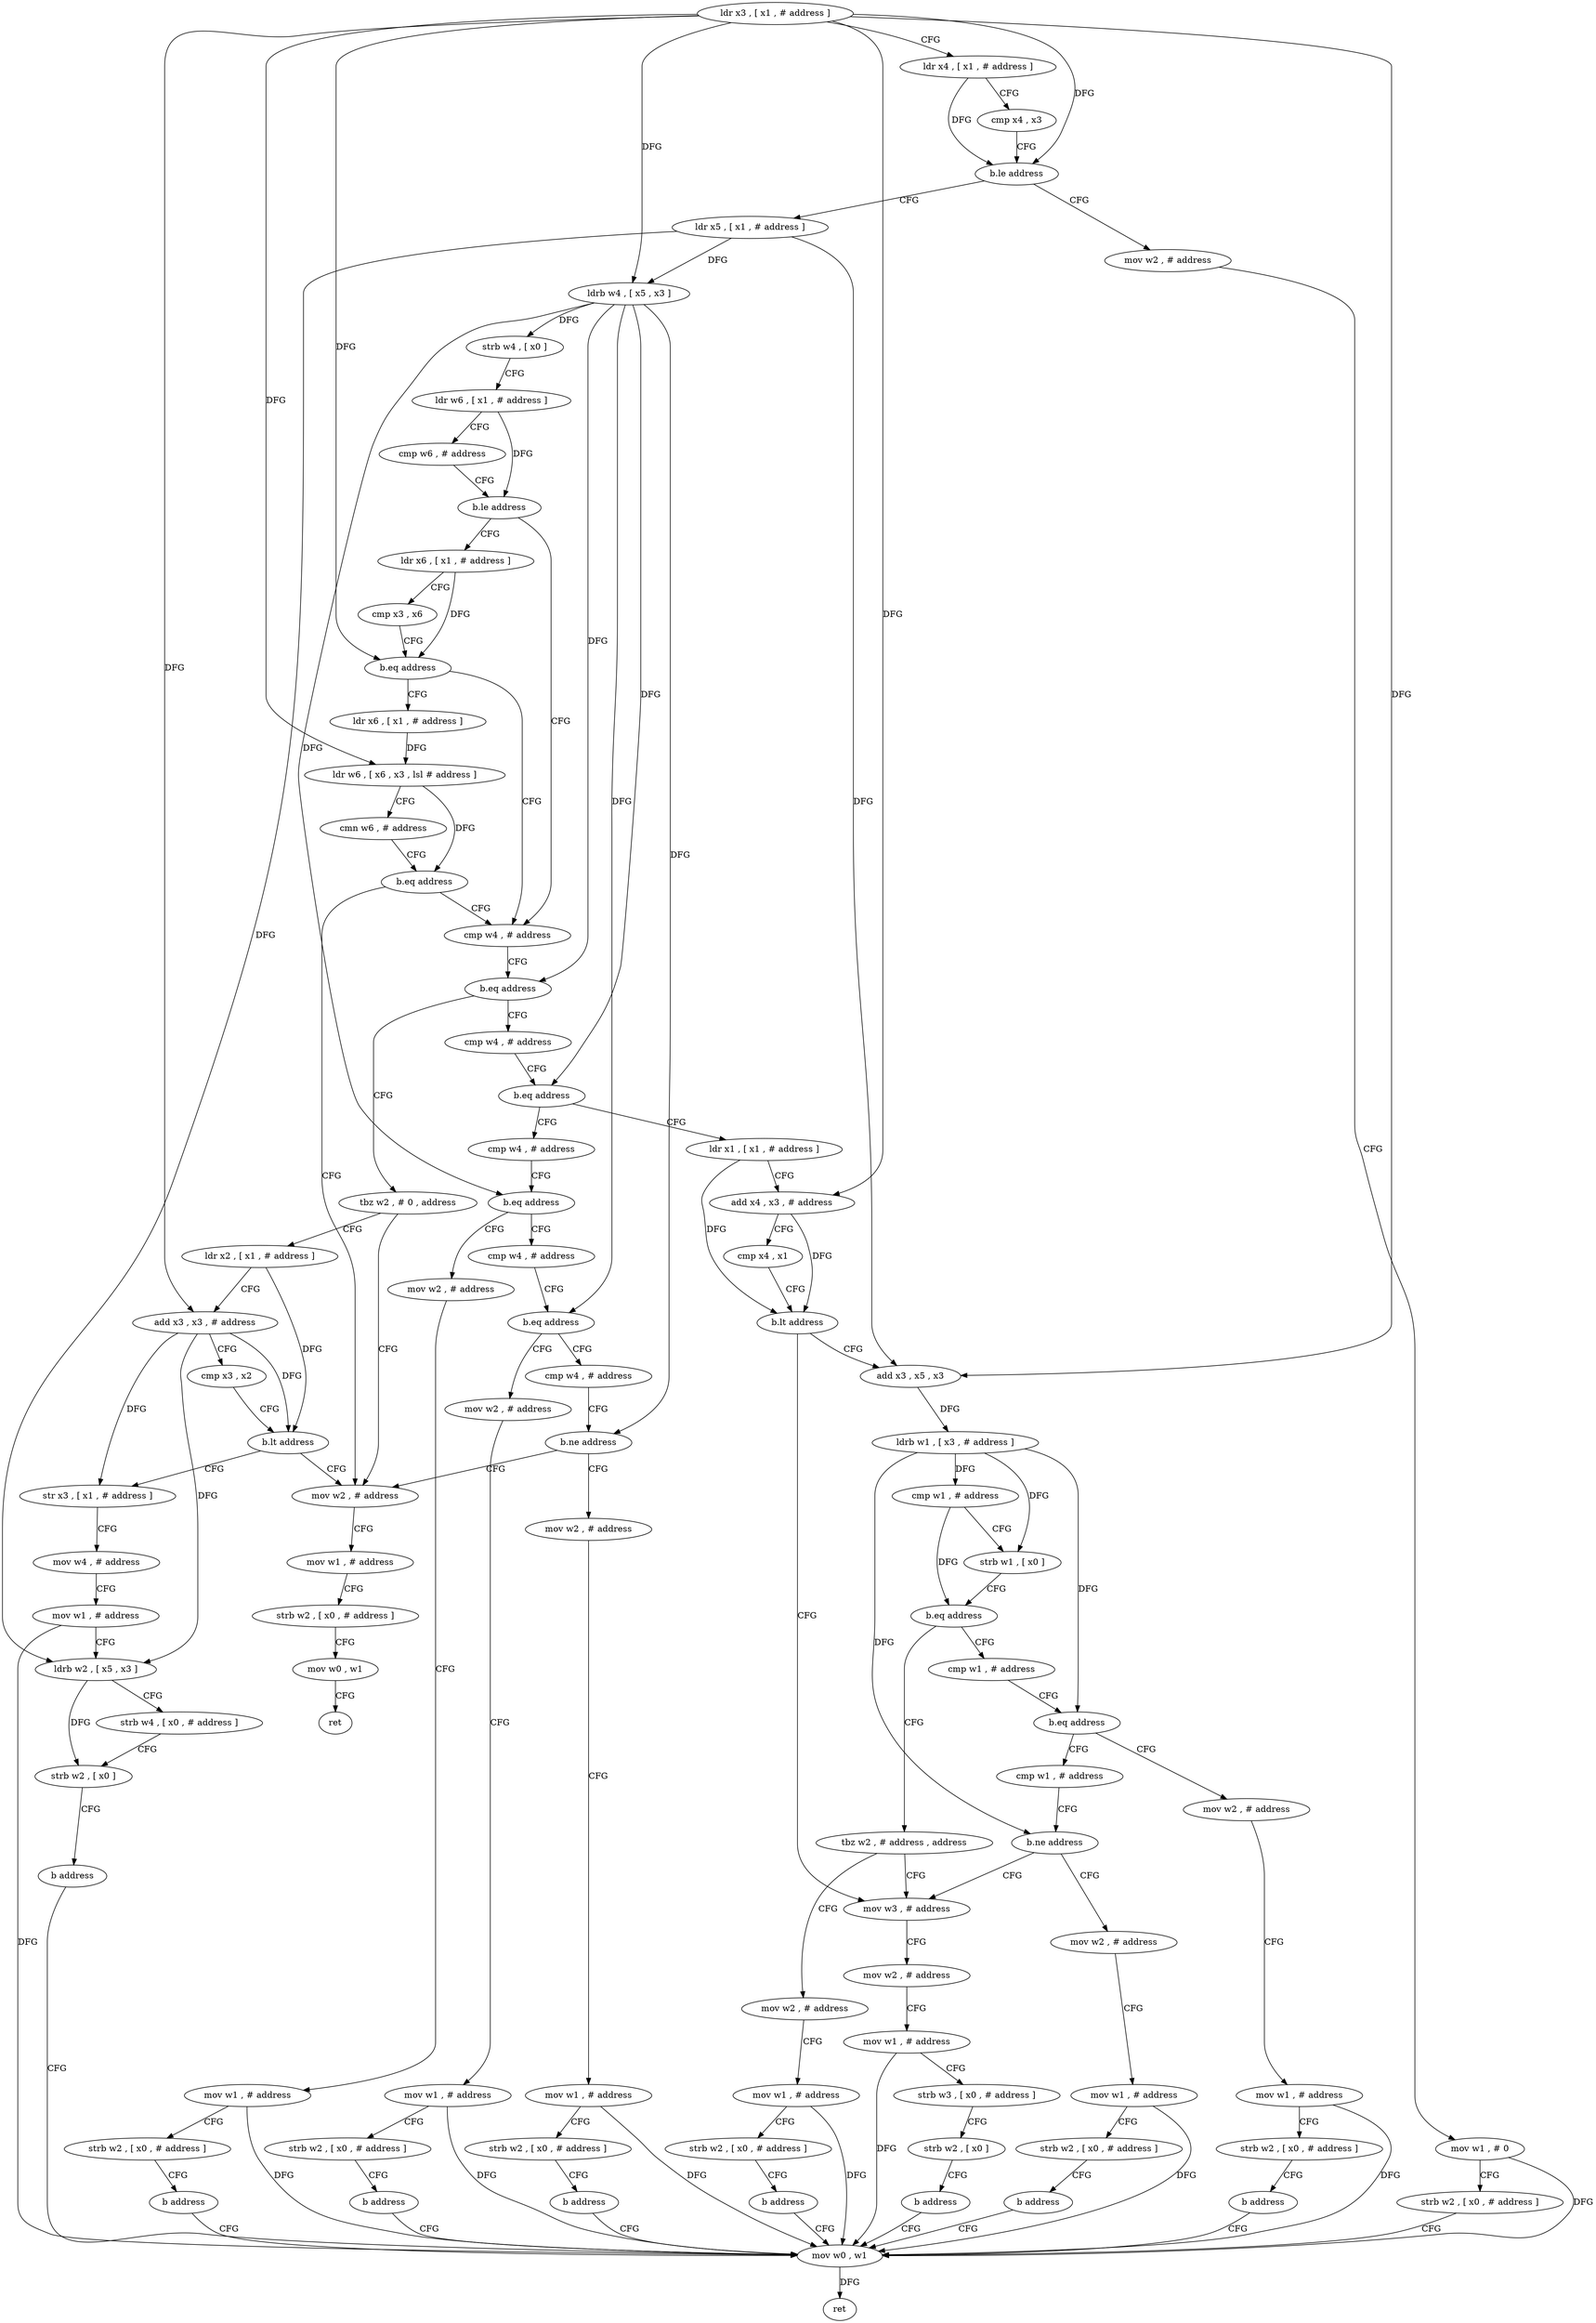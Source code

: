 digraph "func" {
"4318264" [label = "ldr x3 , [ x1 , # address ]" ]
"4318268" [label = "ldr x4 , [ x1 , # address ]" ]
"4318272" [label = "cmp x4 , x3" ]
"4318276" [label = "b.le address" ]
"4318392" [label = "mov w2 , # address" ]
"4318280" [label = "ldr x5 , [ x1 , # address ]" ]
"4318396" [label = "mov w1 , # 0" ]
"4318400" [label = "strb w2 , [ x0 , # address ]" ]
"4318404" [label = "mov w0 , w1" ]
"4318284" [label = "ldrb w4 , [ x5 , x3 ]" ]
"4318288" [label = "strb w4 , [ x0 ]" ]
"4318292" [label = "ldr w6 , [ x1 , # address ]" ]
"4318296" [label = "cmp w6 , # address" ]
"4318300" [label = "b.le address" ]
"4318332" [label = "cmp w4 , # address" ]
"4318304" [label = "ldr x6 , [ x1 , # address ]" ]
"4318336" [label = "b.eq address" ]
"4318416" [label = "tbz w2 , # 0 , address" ]
"4318340" [label = "cmp w4 , # address" ]
"4318308" [label = "cmp x3 , x6" ]
"4318312" [label = "b.eq address" ]
"4318316" [label = "ldr x6 , [ x1 , # address ]" ]
"4318436" [label = "mov w2 , # address" ]
"4318420" [label = "ldr x2 , [ x1 , # address ]" ]
"4318344" [label = "b.eq address" ]
"4318472" [label = "ldr x1 , [ x1 , # address ]" ]
"4318348" [label = "cmp w4 , # address" ]
"4318320" [label = "ldr w6 , [ x6 , x3 , lsl # address ]" ]
"4318324" [label = "cmn w6 , # address" ]
"4318328" [label = "b.eq address" ]
"4318440" [label = "mov w1 , # address" ]
"4318444" [label = "strb w2 , [ x0 , # address ]" ]
"4318448" [label = "mov w0 , w1" ]
"4318452" [label = "ret" ]
"4318424" [label = "add x3 , x3 , # address" ]
"4318428" [label = "cmp x3 , x2" ]
"4318432" [label = "b.lt address" ]
"4318584" [label = "str x3 , [ x1 , # address ]" ]
"4318476" [label = "add x4 , x3 , # address" ]
"4318480" [label = "cmp x4 , x1" ]
"4318484" [label = "b.lt address" ]
"4318528" [label = "add x3 , x5 , x3" ]
"4318488" [label = "mov w3 , # address" ]
"4318352" [label = "b.eq address" ]
"4318456" [label = "mov w2 , # address" ]
"4318356" [label = "cmp w4 , # address" ]
"4318588" [label = "mov w4 , # address" ]
"4318592" [label = "mov w1 , # address" ]
"4318596" [label = "ldrb w2 , [ x5 , x3 ]" ]
"4318600" [label = "strb w4 , [ x0 , # address ]" ]
"4318604" [label = "strb w2 , [ x0 ]" ]
"4318608" [label = "b address" ]
"4318532" [label = "ldrb w1 , [ x3 , # address ]" ]
"4318536" [label = "cmp w1 , # address" ]
"4318540" [label = "strb w1 , [ x0 ]" ]
"4318544" [label = "b.eq address" ]
"4318616" [label = "tbz w2 , # address , address" ]
"4318548" [label = "cmp w1 , # address" ]
"4318492" [label = "mov w2 , # address" ]
"4318496" [label = "mov w1 , # address" ]
"4318500" [label = "strb w3 , [ x0 , # address ]" ]
"4318504" [label = "strb w2 , [ x0 ]" ]
"4318508" [label = "b address" ]
"4318460" [label = "mov w1 , # address" ]
"4318464" [label = "strb w2 , [ x0 , # address ]" ]
"4318468" [label = "b address" ]
"4318360" [label = "b.eq address" ]
"4318512" [label = "mov w2 , # address" ]
"4318364" [label = "cmp w4 , # address" ]
"4318408" [label = "ret" ]
"4318620" [label = "mov w2 , # address" ]
"4318552" [label = "b.eq address" ]
"4318640" [label = "mov w2 , # address" ]
"4318556" [label = "cmp w1 , # address" ]
"4318516" [label = "mov w1 , # address" ]
"4318520" [label = "strb w2 , [ x0 , # address ]" ]
"4318524" [label = "b address" ]
"4318368" [label = "b.ne address" ]
"4318372" [label = "mov w2 , # address" ]
"4318624" [label = "mov w1 , # address" ]
"4318628" [label = "strb w2 , [ x0 , # address ]" ]
"4318632" [label = "b address" ]
"4318644" [label = "mov w1 , # address" ]
"4318648" [label = "strb w2 , [ x0 , # address ]" ]
"4318652" [label = "b address" ]
"4318560" [label = "b.ne address" ]
"4318564" [label = "mov w2 , # address" ]
"4318376" [label = "mov w1 , # address" ]
"4318380" [label = "strb w2 , [ x0 , # address ]" ]
"4318384" [label = "b address" ]
"4318568" [label = "mov w1 , # address" ]
"4318572" [label = "strb w2 , [ x0 , # address ]" ]
"4318576" [label = "b address" ]
"4318264" -> "4318268" [ label = "CFG" ]
"4318264" -> "4318276" [ label = "DFG" ]
"4318264" -> "4318284" [ label = "DFG" ]
"4318264" -> "4318312" [ label = "DFG" ]
"4318264" -> "4318320" [ label = "DFG" ]
"4318264" -> "4318424" [ label = "DFG" ]
"4318264" -> "4318476" [ label = "DFG" ]
"4318264" -> "4318528" [ label = "DFG" ]
"4318268" -> "4318272" [ label = "CFG" ]
"4318268" -> "4318276" [ label = "DFG" ]
"4318272" -> "4318276" [ label = "CFG" ]
"4318276" -> "4318392" [ label = "CFG" ]
"4318276" -> "4318280" [ label = "CFG" ]
"4318392" -> "4318396" [ label = "CFG" ]
"4318280" -> "4318284" [ label = "DFG" ]
"4318280" -> "4318596" [ label = "DFG" ]
"4318280" -> "4318528" [ label = "DFG" ]
"4318396" -> "4318400" [ label = "CFG" ]
"4318396" -> "4318404" [ label = "DFG" ]
"4318400" -> "4318404" [ label = "CFG" ]
"4318404" -> "4318408" [ label = "DFG" ]
"4318284" -> "4318288" [ label = "DFG" ]
"4318284" -> "4318336" [ label = "DFG" ]
"4318284" -> "4318344" [ label = "DFG" ]
"4318284" -> "4318352" [ label = "DFG" ]
"4318284" -> "4318360" [ label = "DFG" ]
"4318284" -> "4318368" [ label = "DFG" ]
"4318288" -> "4318292" [ label = "CFG" ]
"4318292" -> "4318296" [ label = "CFG" ]
"4318292" -> "4318300" [ label = "DFG" ]
"4318296" -> "4318300" [ label = "CFG" ]
"4318300" -> "4318332" [ label = "CFG" ]
"4318300" -> "4318304" [ label = "CFG" ]
"4318332" -> "4318336" [ label = "CFG" ]
"4318304" -> "4318308" [ label = "CFG" ]
"4318304" -> "4318312" [ label = "DFG" ]
"4318336" -> "4318416" [ label = "CFG" ]
"4318336" -> "4318340" [ label = "CFG" ]
"4318416" -> "4318436" [ label = "CFG" ]
"4318416" -> "4318420" [ label = "CFG" ]
"4318340" -> "4318344" [ label = "CFG" ]
"4318308" -> "4318312" [ label = "CFG" ]
"4318312" -> "4318332" [ label = "CFG" ]
"4318312" -> "4318316" [ label = "CFG" ]
"4318316" -> "4318320" [ label = "DFG" ]
"4318436" -> "4318440" [ label = "CFG" ]
"4318420" -> "4318424" [ label = "CFG" ]
"4318420" -> "4318432" [ label = "DFG" ]
"4318344" -> "4318472" [ label = "CFG" ]
"4318344" -> "4318348" [ label = "CFG" ]
"4318472" -> "4318476" [ label = "CFG" ]
"4318472" -> "4318484" [ label = "DFG" ]
"4318348" -> "4318352" [ label = "CFG" ]
"4318320" -> "4318324" [ label = "CFG" ]
"4318320" -> "4318328" [ label = "DFG" ]
"4318324" -> "4318328" [ label = "CFG" ]
"4318328" -> "4318436" [ label = "CFG" ]
"4318328" -> "4318332" [ label = "CFG" ]
"4318440" -> "4318444" [ label = "CFG" ]
"4318444" -> "4318448" [ label = "CFG" ]
"4318448" -> "4318452" [ label = "CFG" ]
"4318424" -> "4318428" [ label = "CFG" ]
"4318424" -> "4318432" [ label = "DFG" ]
"4318424" -> "4318584" [ label = "DFG" ]
"4318424" -> "4318596" [ label = "DFG" ]
"4318428" -> "4318432" [ label = "CFG" ]
"4318432" -> "4318584" [ label = "CFG" ]
"4318432" -> "4318436" [ label = "CFG" ]
"4318584" -> "4318588" [ label = "CFG" ]
"4318476" -> "4318480" [ label = "CFG" ]
"4318476" -> "4318484" [ label = "DFG" ]
"4318480" -> "4318484" [ label = "CFG" ]
"4318484" -> "4318528" [ label = "CFG" ]
"4318484" -> "4318488" [ label = "CFG" ]
"4318528" -> "4318532" [ label = "DFG" ]
"4318488" -> "4318492" [ label = "CFG" ]
"4318352" -> "4318456" [ label = "CFG" ]
"4318352" -> "4318356" [ label = "CFG" ]
"4318456" -> "4318460" [ label = "CFG" ]
"4318356" -> "4318360" [ label = "CFG" ]
"4318588" -> "4318592" [ label = "CFG" ]
"4318592" -> "4318596" [ label = "CFG" ]
"4318592" -> "4318404" [ label = "DFG" ]
"4318596" -> "4318600" [ label = "CFG" ]
"4318596" -> "4318604" [ label = "DFG" ]
"4318600" -> "4318604" [ label = "CFG" ]
"4318604" -> "4318608" [ label = "CFG" ]
"4318608" -> "4318404" [ label = "CFG" ]
"4318532" -> "4318536" [ label = "DFG" ]
"4318532" -> "4318540" [ label = "DFG" ]
"4318532" -> "4318552" [ label = "DFG" ]
"4318532" -> "4318560" [ label = "DFG" ]
"4318536" -> "4318540" [ label = "CFG" ]
"4318536" -> "4318544" [ label = "DFG" ]
"4318540" -> "4318544" [ label = "CFG" ]
"4318544" -> "4318616" [ label = "CFG" ]
"4318544" -> "4318548" [ label = "CFG" ]
"4318616" -> "4318488" [ label = "CFG" ]
"4318616" -> "4318620" [ label = "CFG" ]
"4318548" -> "4318552" [ label = "CFG" ]
"4318492" -> "4318496" [ label = "CFG" ]
"4318496" -> "4318500" [ label = "CFG" ]
"4318496" -> "4318404" [ label = "DFG" ]
"4318500" -> "4318504" [ label = "CFG" ]
"4318504" -> "4318508" [ label = "CFG" ]
"4318508" -> "4318404" [ label = "CFG" ]
"4318460" -> "4318464" [ label = "CFG" ]
"4318460" -> "4318404" [ label = "DFG" ]
"4318464" -> "4318468" [ label = "CFG" ]
"4318468" -> "4318404" [ label = "CFG" ]
"4318360" -> "4318512" [ label = "CFG" ]
"4318360" -> "4318364" [ label = "CFG" ]
"4318512" -> "4318516" [ label = "CFG" ]
"4318364" -> "4318368" [ label = "CFG" ]
"4318620" -> "4318624" [ label = "CFG" ]
"4318552" -> "4318640" [ label = "CFG" ]
"4318552" -> "4318556" [ label = "CFG" ]
"4318640" -> "4318644" [ label = "CFG" ]
"4318556" -> "4318560" [ label = "CFG" ]
"4318516" -> "4318520" [ label = "CFG" ]
"4318516" -> "4318404" [ label = "DFG" ]
"4318520" -> "4318524" [ label = "CFG" ]
"4318524" -> "4318404" [ label = "CFG" ]
"4318368" -> "4318436" [ label = "CFG" ]
"4318368" -> "4318372" [ label = "CFG" ]
"4318372" -> "4318376" [ label = "CFG" ]
"4318624" -> "4318628" [ label = "CFG" ]
"4318624" -> "4318404" [ label = "DFG" ]
"4318628" -> "4318632" [ label = "CFG" ]
"4318632" -> "4318404" [ label = "CFG" ]
"4318644" -> "4318648" [ label = "CFG" ]
"4318644" -> "4318404" [ label = "DFG" ]
"4318648" -> "4318652" [ label = "CFG" ]
"4318652" -> "4318404" [ label = "CFG" ]
"4318560" -> "4318488" [ label = "CFG" ]
"4318560" -> "4318564" [ label = "CFG" ]
"4318564" -> "4318568" [ label = "CFG" ]
"4318376" -> "4318380" [ label = "CFG" ]
"4318376" -> "4318404" [ label = "DFG" ]
"4318380" -> "4318384" [ label = "CFG" ]
"4318384" -> "4318404" [ label = "CFG" ]
"4318568" -> "4318572" [ label = "CFG" ]
"4318568" -> "4318404" [ label = "DFG" ]
"4318572" -> "4318576" [ label = "CFG" ]
"4318576" -> "4318404" [ label = "CFG" ]
}
